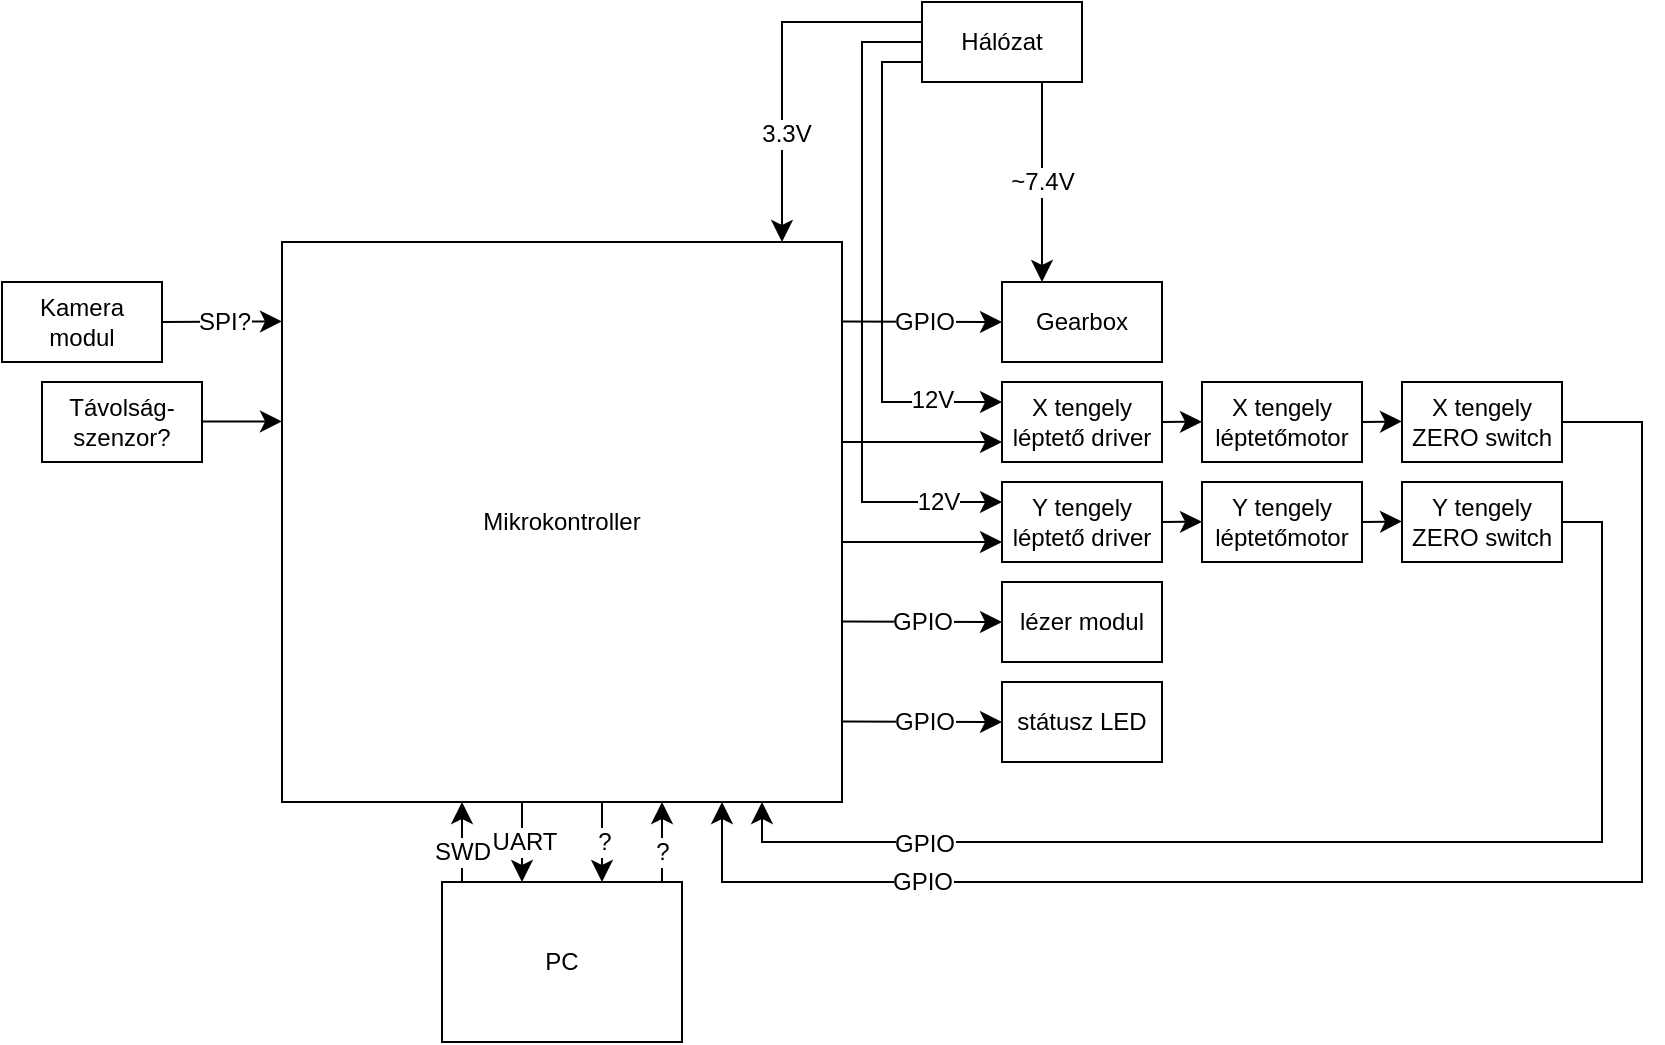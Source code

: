 <mxfile version="23.1.5" type="device">
  <diagram name="1 oldal" id="2jW0gN1ypWtgPTo5McSA">
    <mxGraphModel dx="2954" dy="1156" grid="1" gridSize="10" guides="1" tooltips="1" connect="1" arrows="1" fold="1" page="1" pageScale="1" pageWidth="850" pageHeight="550" math="0" shadow="0">
      <root>
        <mxCell id="0" />
        <mxCell id="1" parent="0" />
        <mxCell id="2nWe9rFN-lTKXM6QB6ID-2" value="Mikrokontroller" style="rounded=0;whiteSpace=wrap;html=1;" parent="1" vertex="1">
          <mxGeometry x="140" y="120" width="280" height="280" as="geometry" />
        </mxCell>
        <mxCell id="2nWe9rFN-lTKXM6QB6ID-4" value="X tengely léptetőmotor" style="rounded=0;whiteSpace=wrap;html=1;" parent="1" vertex="1">
          <mxGeometry x="600" y="190" width="80" height="40" as="geometry" />
        </mxCell>
        <mxCell id="2nWe9rFN-lTKXM6QB6ID-5" value="Y&amp;nbsp;tengely léptetőmotor" style="rounded=0;whiteSpace=wrap;html=1;" parent="1" vertex="1">
          <mxGeometry x="600" y="240" width="80" height="40" as="geometry" />
        </mxCell>
        <mxCell id="2nWe9rFN-lTKXM6QB6ID-6" value="Kamera modul" style="rounded=0;whiteSpace=wrap;html=1;" parent="1" vertex="1">
          <mxGeometry y="140" width="80" height="40" as="geometry" />
        </mxCell>
        <mxCell id="2nWe9rFN-lTKXM6QB6ID-7" value="lézer modul" style="rounded=0;whiteSpace=wrap;html=1;" parent="1" vertex="1">
          <mxGeometry x="500" y="290" width="80" height="40" as="geometry" />
        </mxCell>
        <mxCell id="2nWe9rFN-lTKXM6QB6ID-10" value="státusz LED" style="rounded=0;whiteSpace=wrap;html=1;" parent="1" vertex="1">
          <mxGeometry x="500" y="340" width="80" height="40" as="geometry" />
        </mxCell>
        <mxCell id="2nWe9rFN-lTKXM6QB6ID-12" value="Gearbox" style="rounded=0;whiteSpace=wrap;html=1;" parent="1" vertex="1">
          <mxGeometry x="500" y="140" width="80" height="40" as="geometry" />
        </mxCell>
        <mxCell id="raoc9Awid6QkaCW7WIx8-1" value="Távolság-szenzor?" style="rounded=0;whiteSpace=wrap;html=1;" vertex="1" parent="1">
          <mxGeometry x="20" y="190" width="80" height="40" as="geometry" />
        </mxCell>
        <mxCell id="raoc9Awid6QkaCW7WIx8-2" value="PC" style="rounded=0;whiteSpace=wrap;html=1;" vertex="1" parent="1">
          <mxGeometry x="220" y="440" width="120" height="80" as="geometry" />
        </mxCell>
        <mxCell id="raoc9Awid6QkaCW7WIx8-5" value="" style="endArrow=classic;html=1;rounded=0;fontSize=12;startSize=8;endSize=8;exitX=1;exitY=0.5;exitDx=0;exitDy=0;" edge="1" parent="1" source="2nWe9rFN-lTKXM6QB6ID-6">
          <mxGeometry width="50" height="50" relative="1" as="geometry">
            <mxPoint x="100" y="159.71" as="sourcePoint" />
            <mxPoint x="140" y="159.71" as="targetPoint" />
          </mxGeometry>
        </mxCell>
        <mxCell id="raoc9Awid6QkaCW7WIx8-52" value="SPI?" style="edgeLabel;html=1;align=center;verticalAlign=middle;resizable=0;points=[];fontSize=12;" vertex="1" connectable="0" parent="raoc9Awid6QkaCW7WIx8-5">
          <mxGeometry x="-0.255" y="1" relative="1" as="geometry">
            <mxPoint x="8" y="1" as="offset" />
          </mxGeometry>
        </mxCell>
        <mxCell id="raoc9Awid6QkaCW7WIx8-8" value="" style="endArrow=classic;html=1;rounded=0;fontSize=12;startSize=8;endSize=8;" edge="1" parent="1">
          <mxGeometry width="50" height="50" relative="1" as="geometry">
            <mxPoint x="230" y="440" as="sourcePoint" />
            <mxPoint x="230" y="400" as="targetPoint" />
          </mxGeometry>
        </mxCell>
        <mxCell id="raoc9Awid6QkaCW7WIx8-49" value="SWD" style="edgeLabel;html=1;align=center;verticalAlign=middle;resizable=0;points=[];fontSize=12;" vertex="1" connectable="0" parent="raoc9Awid6QkaCW7WIx8-8">
          <mxGeometry x="-0.183" relative="1" as="geometry">
            <mxPoint y="1" as="offset" />
          </mxGeometry>
        </mxCell>
        <mxCell id="raoc9Awid6QkaCW7WIx8-9" value="" style="endArrow=classic;html=1;rounded=0;fontSize=12;startSize=8;endSize=8;" edge="1" parent="1">
          <mxGeometry width="50" height="50" relative="1" as="geometry">
            <mxPoint x="260" y="400" as="sourcePoint" />
            <mxPoint x="260" y="440" as="targetPoint" />
          </mxGeometry>
        </mxCell>
        <mxCell id="raoc9Awid6QkaCW7WIx8-48" value="UART" style="edgeLabel;html=1;align=center;verticalAlign=middle;resizable=0;points=[];fontSize=12;" vertex="1" connectable="0" parent="raoc9Awid6QkaCW7WIx8-9">
          <mxGeometry x="-0.017" y="1" relative="1" as="geometry">
            <mxPoint as="offset" />
          </mxGeometry>
        </mxCell>
        <mxCell id="raoc9Awid6QkaCW7WIx8-13" value="" style="endArrow=classic;html=1;rounded=0;fontSize=12;startSize=8;endSize=8;entryX=0;entryY=0.5;entryDx=0;entryDy=0;" edge="1" parent="1" target="2nWe9rFN-lTKXM6QB6ID-12">
          <mxGeometry width="50" height="50" relative="1" as="geometry">
            <mxPoint x="420" y="159.71" as="sourcePoint" />
            <mxPoint x="460" y="159.71" as="targetPoint" />
          </mxGeometry>
        </mxCell>
        <mxCell id="raoc9Awid6QkaCW7WIx8-53" value="GPIO" style="edgeLabel;html=1;align=center;verticalAlign=middle;resizable=0;points=[];fontSize=12;" vertex="1" connectable="0" parent="raoc9Awid6QkaCW7WIx8-13">
          <mxGeometry x="0.185" y="-1" relative="1" as="geometry">
            <mxPoint x="-7" y="-1" as="offset" />
          </mxGeometry>
        </mxCell>
        <mxCell id="raoc9Awid6QkaCW7WIx8-14" value="" style="endArrow=classic;html=1;rounded=0;fontSize=12;startSize=8;endSize=8;" edge="1" parent="1">
          <mxGeometry width="50" height="50" relative="1" as="geometry">
            <mxPoint x="580" y="210" as="sourcePoint" />
            <mxPoint x="600" y="209.87" as="targetPoint" />
          </mxGeometry>
        </mxCell>
        <mxCell id="raoc9Awid6QkaCW7WIx8-15" value="" style="endArrow=classic;html=1;rounded=0;fontSize=12;startSize=8;endSize=8;" edge="1" parent="1">
          <mxGeometry width="50" height="50" relative="1" as="geometry">
            <mxPoint x="580" y="260" as="sourcePoint" />
            <mxPoint x="600" y="259.87" as="targetPoint" />
          </mxGeometry>
        </mxCell>
        <mxCell id="raoc9Awid6QkaCW7WIx8-16" value="" style="endArrow=classic;html=1;rounded=0;fontSize=12;startSize=8;endSize=8;entryX=0;entryY=0.5;entryDx=0;entryDy=0;" edge="1" parent="1" target="2nWe9rFN-lTKXM6QB6ID-7">
          <mxGeometry width="50" height="50" relative="1" as="geometry">
            <mxPoint x="420" y="309.71" as="sourcePoint" />
            <mxPoint x="460" y="309.71" as="targetPoint" />
          </mxGeometry>
        </mxCell>
        <mxCell id="raoc9Awid6QkaCW7WIx8-54" value="GPIO" style="edgeLabel;html=1;align=center;verticalAlign=middle;resizable=0;points=[];fontSize=12;" vertex="1" connectable="0" parent="raoc9Awid6QkaCW7WIx8-16">
          <mxGeometry x="-0.055" y="-2" relative="1" as="geometry">
            <mxPoint x="2" y="-2" as="offset" />
          </mxGeometry>
        </mxCell>
        <mxCell id="raoc9Awid6QkaCW7WIx8-17" value="" style="endArrow=classic;html=1;rounded=0;fontSize=12;startSize=8;endSize=8;entryX=0;entryY=0.5;entryDx=0;entryDy=0;" edge="1" parent="1" target="2nWe9rFN-lTKXM6QB6ID-10">
          <mxGeometry width="50" height="50" relative="1" as="geometry">
            <mxPoint x="420" y="359.71" as="sourcePoint" />
            <mxPoint x="460" y="359.71" as="targetPoint" />
          </mxGeometry>
        </mxCell>
        <mxCell id="raoc9Awid6QkaCW7WIx8-55" value="GPIO" style="edgeLabel;html=1;align=center;verticalAlign=middle;resizable=0;points=[];fontSize=12;" vertex="1" connectable="0" parent="raoc9Awid6QkaCW7WIx8-17">
          <mxGeometry x="0.085" y="-3" relative="1" as="geometry">
            <mxPoint x="-3" y="-3" as="offset" />
          </mxGeometry>
        </mxCell>
        <mxCell id="raoc9Awid6QkaCW7WIx8-18" value="" style="endArrow=classic;html=1;rounded=0;fontSize=12;startSize=8;endSize=8;" edge="1" parent="1">
          <mxGeometry width="50" height="50" relative="1" as="geometry">
            <mxPoint x="100" y="209.71" as="sourcePoint" />
            <mxPoint x="140" y="209.71" as="targetPoint" />
          </mxGeometry>
        </mxCell>
        <mxCell id="raoc9Awid6QkaCW7WIx8-19" value="X tengely ZERO switch" style="rounded=0;whiteSpace=wrap;html=1;" vertex="1" parent="1">
          <mxGeometry x="700" y="190" width="80" height="40" as="geometry" />
        </mxCell>
        <mxCell id="raoc9Awid6QkaCW7WIx8-20" value="Y&amp;nbsp;tengely ZERO switch" style="rounded=0;whiteSpace=wrap;html=1;" vertex="1" parent="1">
          <mxGeometry x="700" y="240" width="80" height="40" as="geometry" />
        </mxCell>
        <mxCell id="raoc9Awid6QkaCW7WIx8-21" value="" style="endArrow=classic;html=1;rounded=0;fontSize=12;startSize=8;endSize=8;exitX=1;exitY=0.5;exitDx=0;exitDy=0;" edge="1" parent="1">
          <mxGeometry width="50" height="50" relative="1" as="geometry">
            <mxPoint x="780" y="210" as="sourcePoint" />
            <mxPoint x="360" y="400" as="targetPoint" />
            <Array as="points">
              <mxPoint x="820" y="210" />
              <mxPoint x="820" y="440" />
              <mxPoint x="360" y="440" />
            </Array>
          </mxGeometry>
        </mxCell>
        <mxCell id="raoc9Awid6QkaCW7WIx8-57" value="GPIO" style="edgeLabel;html=1;align=center;verticalAlign=middle;resizable=0;points=[];fontSize=12;" vertex="1" connectable="0" parent="raoc9Awid6QkaCW7WIx8-21">
          <mxGeometry x="0.634" y="1" relative="1" as="geometry">
            <mxPoint x="-1" y="-1" as="offset" />
          </mxGeometry>
        </mxCell>
        <mxCell id="raoc9Awid6QkaCW7WIx8-22" value="" style="endArrow=classic;html=1;rounded=0;fontSize=12;startSize=8;endSize=8;" edge="1" parent="1">
          <mxGeometry width="50" height="50" relative="1" as="geometry">
            <mxPoint x="680" y="260" as="sourcePoint" />
            <mxPoint x="700" y="259.71" as="targetPoint" />
          </mxGeometry>
        </mxCell>
        <mxCell id="raoc9Awid6QkaCW7WIx8-24" value="" style="endArrow=classic;html=1;rounded=0;fontSize=12;startSize=8;endSize=8;exitX=1;exitY=0.5;exitDx=0;exitDy=0;" edge="1" parent="1" source="raoc9Awid6QkaCW7WIx8-20">
          <mxGeometry width="50" height="50" relative="1" as="geometry">
            <mxPoint x="670" y="260" as="sourcePoint" />
            <mxPoint x="380" y="400" as="targetPoint" />
            <Array as="points">
              <mxPoint x="800" y="260" />
              <mxPoint x="800" y="420" />
              <mxPoint x="380" y="420" />
            </Array>
          </mxGeometry>
        </mxCell>
        <mxCell id="raoc9Awid6QkaCW7WIx8-56" value="GPIO" style="edgeLabel;html=1;align=center;verticalAlign=middle;resizable=0;points=[];fontSize=12;" vertex="1" connectable="0" parent="raoc9Awid6QkaCW7WIx8-24">
          <mxGeometry x="0.679" y="1" relative="1" as="geometry">
            <mxPoint x="1" as="offset" />
          </mxGeometry>
        </mxCell>
        <mxCell id="raoc9Awid6QkaCW7WIx8-26" value="" style="endArrow=classic;html=1;rounded=0;fontSize=12;startSize=8;endSize=8;" edge="1" parent="1">
          <mxGeometry width="50" height="50" relative="1" as="geometry">
            <mxPoint x="680" y="210" as="sourcePoint" />
            <mxPoint x="700" y="209.72" as="targetPoint" />
          </mxGeometry>
        </mxCell>
        <mxCell id="raoc9Awid6QkaCW7WIx8-29" value="X tengely léptető driver" style="rounded=0;whiteSpace=wrap;html=1;" vertex="1" parent="1">
          <mxGeometry x="500" y="190" width="80" height="40" as="geometry" />
        </mxCell>
        <mxCell id="raoc9Awid6QkaCW7WIx8-30" value="Y&amp;nbsp;tengely léptető driver" style="rounded=0;whiteSpace=wrap;html=1;" vertex="1" parent="1">
          <mxGeometry x="500" y="240" width="80" height="40" as="geometry" />
        </mxCell>
        <mxCell id="raoc9Awid6QkaCW7WIx8-31" value="" style="endArrow=classic;html=1;rounded=0;fontSize=12;startSize=8;endSize=8;" edge="1" parent="1">
          <mxGeometry width="50" height="50" relative="1" as="geometry">
            <mxPoint x="420" y="220" as="sourcePoint" />
            <mxPoint x="500" y="220" as="targetPoint" />
          </mxGeometry>
        </mxCell>
        <mxCell id="raoc9Awid6QkaCW7WIx8-32" value="" style="endArrow=classic;html=1;rounded=0;fontSize=12;startSize=8;endSize=8;entryX=0;entryY=0.75;entryDx=0;entryDy=0;" edge="1" parent="1" target="raoc9Awid6QkaCW7WIx8-30">
          <mxGeometry width="50" height="50" relative="1" as="geometry">
            <mxPoint x="420" y="270.0" as="sourcePoint" />
            <mxPoint x="460" y="270.0" as="targetPoint" />
          </mxGeometry>
        </mxCell>
        <mxCell id="raoc9Awid6QkaCW7WIx8-33" value="Hálózat" style="rounded=0;whiteSpace=wrap;html=1;" vertex="1" parent="1">
          <mxGeometry x="460" width="80" height="40" as="geometry" />
        </mxCell>
        <mxCell id="raoc9Awid6QkaCW7WIx8-36" value="" style="endArrow=classic;html=1;rounded=0;fontSize=12;startSize=8;endSize=8;entryX=0.25;entryY=0;entryDx=0;entryDy=0;exitX=0.75;exitY=1;exitDx=0;exitDy=0;" edge="1" parent="1" source="raoc9Awid6QkaCW7WIx8-33" target="2nWe9rFN-lTKXM6QB6ID-12">
          <mxGeometry width="50" height="50" relative="1" as="geometry">
            <mxPoint x="500" y="50" as="sourcePoint" />
            <mxPoint x="540" y="50" as="targetPoint" />
          </mxGeometry>
        </mxCell>
        <mxCell id="raoc9Awid6QkaCW7WIx8-41" value="~7.4V" style="edgeLabel;html=1;align=center;verticalAlign=middle;resizable=0;points=[];fontSize=12;" vertex="1" connectable="0" parent="raoc9Awid6QkaCW7WIx8-36">
          <mxGeometry x="0.223" y="2" relative="1" as="geometry">
            <mxPoint x="-2" y="-11" as="offset" />
          </mxGeometry>
        </mxCell>
        <mxCell id="raoc9Awid6QkaCW7WIx8-42" value="" style="endArrow=classic;html=1;rounded=0;fontSize=12;startSize=8;endSize=8;exitX=0;exitY=0.5;exitDx=0;exitDy=0;" edge="1" parent="1">
          <mxGeometry width="50" height="50" relative="1" as="geometry">
            <mxPoint x="460" y="10" as="sourcePoint" />
            <mxPoint x="390" y="120" as="targetPoint" />
            <Array as="points">
              <mxPoint x="390" y="10" />
            </Array>
          </mxGeometry>
        </mxCell>
        <mxCell id="raoc9Awid6QkaCW7WIx8-43" value="3.3V" style="edgeLabel;html=1;align=center;verticalAlign=middle;resizable=0;points=[];fontSize=12;" vertex="1" connectable="0" parent="raoc9Awid6QkaCW7WIx8-42">
          <mxGeometry x="0.223" y="2" relative="1" as="geometry">
            <mxPoint y="16" as="offset" />
          </mxGeometry>
        </mxCell>
        <mxCell id="raoc9Awid6QkaCW7WIx8-44" value="" style="endArrow=classic;html=1;rounded=0;fontSize=12;startSize=8;endSize=8;exitX=0;exitY=0.75;exitDx=0;exitDy=0;" edge="1" parent="1" source="raoc9Awid6QkaCW7WIx8-33">
          <mxGeometry width="50" height="50" relative="1" as="geometry">
            <mxPoint x="440" y="30" as="sourcePoint" />
            <mxPoint x="500" y="200" as="targetPoint" />
            <Array as="points">
              <mxPoint x="440" y="30" />
              <mxPoint x="440" y="200" />
            </Array>
          </mxGeometry>
        </mxCell>
        <mxCell id="raoc9Awid6QkaCW7WIx8-46" value="12V" style="edgeLabel;html=1;align=center;verticalAlign=middle;resizable=0;points=[];fontSize=12;" vertex="1" connectable="0" parent="raoc9Awid6QkaCW7WIx8-44">
          <mxGeometry x="0.718" y="1" relative="1" as="geometry">
            <mxPoint as="offset" />
          </mxGeometry>
        </mxCell>
        <mxCell id="raoc9Awid6QkaCW7WIx8-45" value="" style="endArrow=classic;html=1;rounded=0;fontSize=12;startSize=8;endSize=8;exitX=0;exitY=0.5;exitDx=0;exitDy=0;entryX=0;entryY=0.25;entryDx=0;entryDy=0;" edge="1" parent="1" target="raoc9Awid6QkaCW7WIx8-30">
          <mxGeometry width="50" height="50" relative="1" as="geometry">
            <mxPoint x="460" y="20" as="sourcePoint" />
            <mxPoint x="490" y="190" as="targetPoint" />
            <Array as="points">
              <mxPoint x="430" y="20" />
              <mxPoint x="430" y="250" />
              <mxPoint x="460" y="250" />
            </Array>
          </mxGeometry>
        </mxCell>
        <mxCell id="raoc9Awid6QkaCW7WIx8-47" value="12V" style="edgeLabel;html=1;align=center;verticalAlign=middle;resizable=0;points=[];fontSize=12;" vertex="1" connectable="0" parent="raoc9Awid6QkaCW7WIx8-45">
          <mxGeometry x="0.806" relative="1" as="geometry">
            <mxPoint as="offset" />
          </mxGeometry>
        </mxCell>
        <mxCell id="raoc9Awid6QkaCW7WIx8-50" value="" style="endArrow=classic;html=1;rounded=0;fontSize=12;startSize=8;endSize=8;" edge="1" parent="1">
          <mxGeometry width="50" height="50" relative="1" as="geometry">
            <mxPoint x="300" y="400" as="sourcePoint" />
            <mxPoint x="300" y="440" as="targetPoint" />
          </mxGeometry>
        </mxCell>
        <mxCell id="raoc9Awid6QkaCW7WIx8-51" value="?" style="edgeLabel;html=1;align=center;verticalAlign=middle;resizable=0;points=[];fontSize=12;" vertex="1" connectable="0" parent="raoc9Awid6QkaCW7WIx8-50">
          <mxGeometry x="-0.017" y="1" relative="1" as="geometry">
            <mxPoint as="offset" />
          </mxGeometry>
        </mxCell>
        <mxCell id="raoc9Awid6QkaCW7WIx8-58" value="" style="endArrow=classic;html=1;rounded=0;fontSize=12;startSize=8;endSize=8;" edge="1" parent="1">
          <mxGeometry width="50" height="50" relative="1" as="geometry">
            <mxPoint x="330" y="440" as="sourcePoint" />
            <mxPoint x="330" y="400" as="targetPoint" />
          </mxGeometry>
        </mxCell>
        <mxCell id="raoc9Awid6QkaCW7WIx8-59" value="?" style="edgeLabel;html=1;align=center;verticalAlign=middle;resizable=0;points=[];fontSize=12;" vertex="1" connectable="0" parent="raoc9Awid6QkaCW7WIx8-58">
          <mxGeometry x="-0.183" relative="1" as="geometry">
            <mxPoint y="1" as="offset" />
          </mxGeometry>
        </mxCell>
      </root>
    </mxGraphModel>
  </diagram>
</mxfile>
